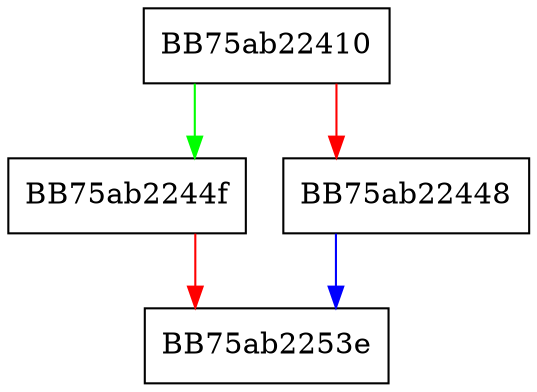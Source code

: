 digraph RollingQueueSumOfValuesNamespaced {
  node [shape="box"];
  graph [splines=ortho];
  BB75ab22410 -> BB75ab2244f [color="green"];
  BB75ab22410 -> BB75ab22448 [color="red"];
  BB75ab22448 -> BB75ab2253e [color="blue"];
  BB75ab2244f -> BB75ab2253e [color="red"];
}